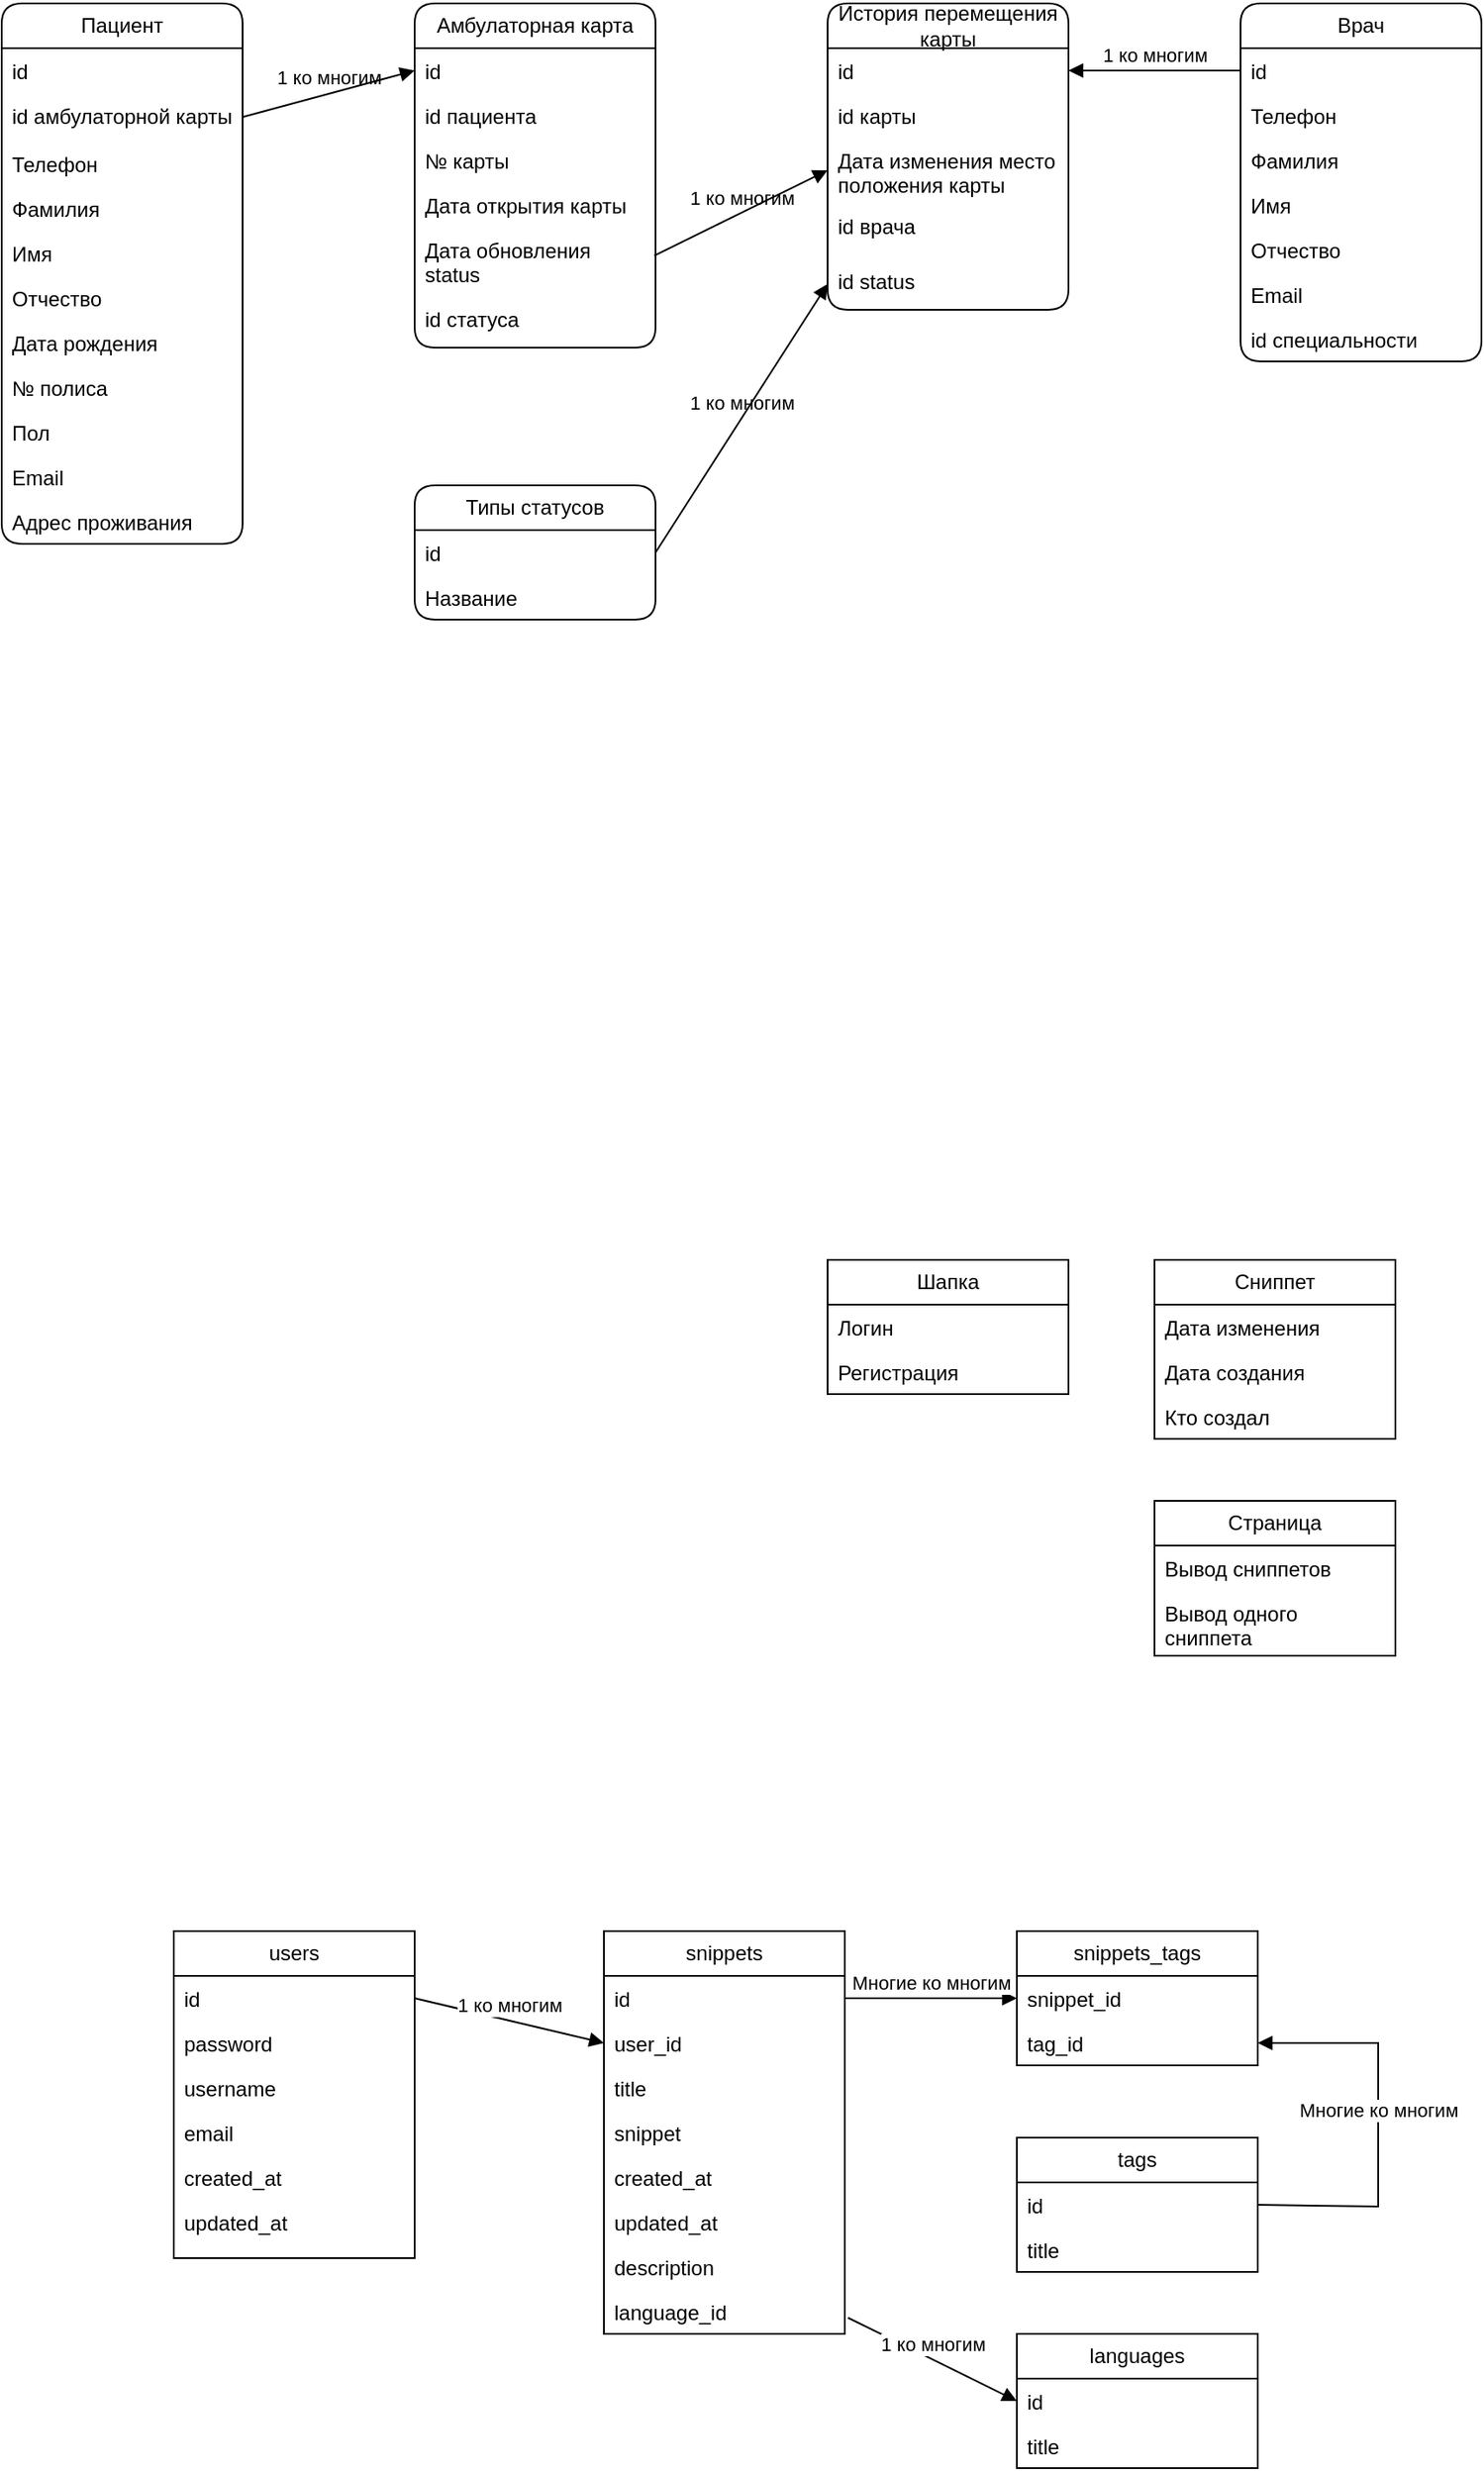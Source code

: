 <mxfile version="24.9.1">
  <diagram name="Страница — 1" id="waPaPkfdU6PS6rmV1b-x">
    <mxGraphModel dx="1674" dy="791" grid="1" gridSize="10" guides="1" tooltips="1" connect="1" arrows="1" fold="1" page="1" pageScale="1" pageWidth="3300" pageHeight="4681" math="0" shadow="0">
      <root>
        <mxCell id="0" />
        <mxCell id="1" parent="0" />
        <mxCell id="JIVqXwNSvzc5C3LUCJRj-1" value="Пациент" style="swimlane;fontStyle=0;childLayout=stackLayout;horizontal=1;startSize=26;fillColor=none;horizontalStack=0;resizeParent=1;resizeParentMax=0;resizeLast=0;collapsible=1;marginBottom=0;whiteSpace=wrap;html=1;rounded=1;labelBackgroundColor=none;" parent="1" vertex="1">
          <mxGeometry x="80" y="40" width="140" height="314" as="geometry">
            <mxRectangle x="80" y="40" width="90" height="30" as="alternateBounds" />
          </mxGeometry>
        </mxCell>
        <mxCell id="JIVqXwNSvzc5C3LUCJRj-2" value="id" style="text;strokeColor=none;fillColor=none;align=left;verticalAlign=top;spacingLeft=4;spacingRight=4;overflow=hidden;rotatable=0;points=[[0,0.5],[1,0.5]];portConstraint=eastwest;whiteSpace=wrap;html=1;rounded=1;labelBackgroundColor=none;" parent="JIVqXwNSvzc5C3LUCJRj-1" vertex="1">
          <mxGeometry y="26" width="140" height="26" as="geometry" />
        </mxCell>
        <mxCell id="JIVqXwNSvzc5C3LUCJRj-9" value="id амбулаторной карты" style="text;strokeColor=none;fillColor=none;align=left;verticalAlign=top;spacingLeft=4;spacingRight=4;overflow=hidden;rotatable=0;points=[[0,0.5],[1,0.5]];portConstraint=eastwest;whiteSpace=wrap;html=1;rounded=1;labelBackgroundColor=none;" parent="JIVqXwNSvzc5C3LUCJRj-1" vertex="1">
          <mxGeometry y="52" width="140" height="28" as="geometry" />
        </mxCell>
        <mxCell id="JIVqXwNSvzc5C3LUCJRj-3" value="Телефон" style="text;strokeColor=none;fillColor=none;align=left;verticalAlign=top;spacingLeft=4;spacingRight=4;overflow=hidden;rotatable=0;points=[[0,0.5],[1,0.5]];portConstraint=eastwest;whiteSpace=wrap;html=1;rounded=1;labelBackgroundColor=none;" parent="JIVqXwNSvzc5C3LUCJRj-1" vertex="1">
          <mxGeometry y="80" width="140" height="26" as="geometry" />
        </mxCell>
        <mxCell id="JIVqXwNSvzc5C3LUCJRj-4" value="Фамилия" style="text;strokeColor=none;fillColor=none;align=left;verticalAlign=top;spacingLeft=4;spacingRight=4;overflow=hidden;rotatable=0;points=[[0,0.5],[1,0.5]];portConstraint=eastwest;whiteSpace=wrap;html=1;rounded=1;labelBackgroundColor=none;" parent="JIVqXwNSvzc5C3LUCJRj-1" vertex="1">
          <mxGeometry y="106" width="140" height="26" as="geometry" />
        </mxCell>
        <mxCell id="JIVqXwNSvzc5C3LUCJRj-6" value="Имя" style="text;strokeColor=none;fillColor=none;align=left;verticalAlign=top;spacingLeft=4;spacingRight=4;overflow=hidden;rotatable=0;points=[[0,0.5],[1,0.5]];portConstraint=eastwest;whiteSpace=wrap;html=1;rounded=1;labelBackgroundColor=none;" parent="JIVqXwNSvzc5C3LUCJRj-1" vertex="1">
          <mxGeometry y="132" width="140" height="26" as="geometry" />
        </mxCell>
        <mxCell id="JIVqXwNSvzc5C3LUCJRj-7" value="Отчество" style="text;strokeColor=none;fillColor=none;align=left;verticalAlign=top;spacingLeft=4;spacingRight=4;overflow=hidden;rotatable=0;points=[[0,0.5],[1,0.5]];portConstraint=eastwest;whiteSpace=wrap;html=1;rounded=1;labelBackgroundColor=none;" parent="JIVqXwNSvzc5C3LUCJRj-1" vertex="1">
          <mxGeometry y="158" width="140" height="26" as="geometry" />
        </mxCell>
        <mxCell id="JIVqXwNSvzc5C3LUCJRj-8" value="Дата рождения" style="text;strokeColor=none;fillColor=none;align=left;verticalAlign=top;spacingLeft=4;spacingRight=4;overflow=hidden;rotatable=0;points=[[0,0.5],[1,0.5]];portConstraint=eastwest;whiteSpace=wrap;html=1;rounded=1;labelBackgroundColor=none;" parent="JIVqXwNSvzc5C3LUCJRj-1" vertex="1">
          <mxGeometry y="184" width="140" height="26" as="geometry" />
        </mxCell>
        <mxCell id="JIVqXwNSvzc5C3LUCJRj-10" value="№ полиса" style="text;strokeColor=none;fillColor=none;align=left;verticalAlign=top;spacingLeft=4;spacingRight=4;overflow=hidden;rotatable=0;points=[[0,0.5],[1,0.5]];portConstraint=eastwest;whiteSpace=wrap;html=1;rounded=1;labelBackgroundColor=none;" parent="JIVqXwNSvzc5C3LUCJRj-1" vertex="1">
          <mxGeometry y="210" width="140" height="26" as="geometry" />
        </mxCell>
        <mxCell id="JIVqXwNSvzc5C3LUCJRj-17" value="Пол" style="text;strokeColor=none;fillColor=none;align=left;verticalAlign=top;spacingLeft=4;spacingRight=4;overflow=hidden;rotatable=0;points=[[0,0.5],[1,0.5]];portConstraint=eastwest;whiteSpace=wrap;html=1;rounded=1;labelBackgroundColor=none;" parent="JIVqXwNSvzc5C3LUCJRj-1" vertex="1">
          <mxGeometry y="236" width="140" height="26" as="geometry" />
        </mxCell>
        <mxCell id="JIVqXwNSvzc5C3LUCJRj-19" value="Email" style="text;strokeColor=none;fillColor=none;align=left;verticalAlign=top;spacingLeft=4;spacingRight=4;overflow=hidden;rotatable=0;points=[[0,0.5],[1,0.5]];portConstraint=eastwest;whiteSpace=wrap;html=1;rounded=1;labelBackgroundColor=none;" parent="JIVqXwNSvzc5C3LUCJRj-1" vertex="1">
          <mxGeometry y="262" width="140" height="26" as="geometry" />
        </mxCell>
        <mxCell id="JIVqXwNSvzc5C3LUCJRj-20" value="Адрес проживания" style="text;strokeColor=none;fillColor=none;align=left;verticalAlign=top;spacingLeft=4;spacingRight=4;overflow=hidden;rotatable=0;points=[[0,0.5],[1,0.5]];portConstraint=eastwest;whiteSpace=wrap;html=1;rounded=1;labelBackgroundColor=none;" parent="JIVqXwNSvzc5C3LUCJRj-1" vertex="1">
          <mxGeometry y="288" width="140" height="26" as="geometry" />
        </mxCell>
        <mxCell id="JIVqXwNSvzc5C3LUCJRj-11" value="Врач" style="swimlane;fontStyle=0;childLayout=stackLayout;horizontal=1;startSize=26;fillColor=none;horizontalStack=0;resizeParent=1;resizeParentMax=0;resizeLast=0;collapsible=1;marginBottom=0;whiteSpace=wrap;html=1;rounded=1;labelBackgroundColor=none;" parent="1" vertex="1">
          <mxGeometry x="800" y="40" width="140" height="208" as="geometry" />
        </mxCell>
        <mxCell id="JIVqXwNSvzc5C3LUCJRj-12" value="id&lt;span style=&quot;white-space: pre;&quot;&gt;&#x9;&lt;/span&gt;" style="text;strokeColor=none;fillColor=none;align=left;verticalAlign=top;spacingLeft=4;spacingRight=4;overflow=hidden;rotatable=0;points=[[0,0.5],[1,0.5]];portConstraint=eastwest;whiteSpace=wrap;html=1;rounded=1;labelBackgroundColor=none;" parent="JIVqXwNSvzc5C3LUCJRj-11" vertex="1">
          <mxGeometry y="26" width="140" height="26" as="geometry" />
        </mxCell>
        <mxCell id="JIVqXwNSvzc5C3LUCJRj-13" value="Телефон" style="text;strokeColor=none;fillColor=none;align=left;verticalAlign=top;spacingLeft=4;spacingRight=4;overflow=hidden;rotatable=0;points=[[0,0.5],[1,0.5]];portConstraint=eastwest;whiteSpace=wrap;html=1;rounded=1;labelBackgroundColor=none;" parent="JIVqXwNSvzc5C3LUCJRj-11" vertex="1">
          <mxGeometry y="52" width="140" height="26" as="geometry" />
        </mxCell>
        <mxCell id="JIVqXwNSvzc5C3LUCJRj-14" value="Фамилия" style="text;strokeColor=none;fillColor=none;align=left;verticalAlign=top;spacingLeft=4;spacingRight=4;overflow=hidden;rotatable=0;points=[[0,0.5],[1,0.5]];portConstraint=eastwest;whiteSpace=wrap;html=1;rounded=1;labelBackgroundColor=none;" parent="JIVqXwNSvzc5C3LUCJRj-11" vertex="1">
          <mxGeometry y="78" width="140" height="26" as="geometry" />
        </mxCell>
        <mxCell id="JIVqXwNSvzc5C3LUCJRj-21" value="Имя" style="text;strokeColor=none;fillColor=none;align=left;verticalAlign=top;spacingLeft=4;spacingRight=4;overflow=hidden;rotatable=0;points=[[0,0.5],[1,0.5]];portConstraint=eastwest;whiteSpace=wrap;html=1;rounded=1;labelBackgroundColor=none;" parent="JIVqXwNSvzc5C3LUCJRj-11" vertex="1">
          <mxGeometry y="104" width="140" height="26" as="geometry" />
        </mxCell>
        <mxCell id="JIVqXwNSvzc5C3LUCJRj-22" value="Отчество" style="text;strokeColor=none;fillColor=none;align=left;verticalAlign=top;spacingLeft=4;spacingRight=4;overflow=hidden;rotatable=0;points=[[0,0.5],[1,0.5]];portConstraint=eastwest;whiteSpace=wrap;html=1;rounded=1;labelBackgroundColor=none;" parent="JIVqXwNSvzc5C3LUCJRj-11" vertex="1">
          <mxGeometry y="130" width="140" height="26" as="geometry" />
        </mxCell>
        <mxCell id="JIVqXwNSvzc5C3LUCJRj-23" value="Email" style="text;strokeColor=none;fillColor=none;align=left;verticalAlign=top;spacingLeft=4;spacingRight=4;overflow=hidden;rotatable=0;points=[[0,0.5],[1,0.5]];portConstraint=eastwest;whiteSpace=wrap;html=1;rounded=1;labelBackgroundColor=none;" parent="JIVqXwNSvzc5C3LUCJRj-11" vertex="1">
          <mxGeometry y="156" width="140" height="26" as="geometry" />
        </mxCell>
        <mxCell id="JIVqXwNSvzc5C3LUCJRj-24" value="id специальности" style="text;strokeColor=none;fillColor=none;align=left;verticalAlign=top;spacingLeft=4;spacingRight=4;overflow=hidden;rotatable=0;points=[[0,0.5],[1,0.5]];portConstraint=eastwest;whiteSpace=wrap;html=1;rounded=1;labelBackgroundColor=none;" parent="JIVqXwNSvzc5C3LUCJRj-11" vertex="1">
          <mxGeometry y="182" width="140" height="26" as="geometry" />
        </mxCell>
        <mxCell id="JIVqXwNSvzc5C3LUCJRj-29" value="Амбулаторная карта" style="swimlane;fontStyle=0;childLayout=stackLayout;horizontal=1;startSize=26;fillColor=none;horizontalStack=0;resizeParent=1;resizeParentMax=0;resizeLast=0;collapsible=1;marginBottom=0;whiteSpace=wrap;html=1;rounded=1;labelBackgroundColor=none;" parent="1" vertex="1">
          <mxGeometry x="320" y="40" width="140" height="200" as="geometry" />
        </mxCell>
        <mxCell id="JIVqXwNSvzc5C3LUCJRj-30" value="id" style="text;strokeColor=none;fillColor=none;align=left;verticalAlign=top;spacingLeft=4;spacingRight=4;overflow=hidden;rotatable=0;points=[[0,0.5],[1,0.5]];portConstraint=eastwest;whiteSpace=wrap;html=1;rounded=1;labelBackgroundColor=none;" parent="JIVqXwNSvzc5C3LUCJRj-29" vertex="1">
          <mxGeometry y="26" width="140" height="26" as="geometry" />
        </mxCell>
        <mxCell id="JIVqXwNSvzc5C3LUCJRj-31" value="id пациента" style="text;strokeColor=none;fillColor=none;align=left;verticalAlign=top;spacingLeft=4;spacingRight=4;overflow=hidden;rotatable=0;points=[[0,0.5],[1,0.5]];portConstraint=eastwest;whiteSpace=wrap;html=1;rounded=1;labelBackgroundColor=none;" parent="JIVqXwNSvzc5C3LUCJRj-29" vertex="1">
          <mxGeometry y="52" width="140" height="26" as="geometry" />
        </mxCell>
        <mxCell id="JIVqXwNSvzc5C3LUCJRj-32" value="№ карты" style="text;strokeColor=none;fillColor=none;align=left;verticalAlign=top;spacingLeft=4;spacingRight=4;overflow=hidden;rotatable=0;points=[[0,0.5],[1,0.5]];portConstraint=eastwest;whiteSpace=wrap;html=1;rounded=1;labelBackgroundColor=none;" parent="JIVqXwNSvzc5C3LUCJRj-29" vertex="1">
          <mxGeometry y="78" width="140" height="26" as="geometry" />
        </mxCell>
        <mxCell id="JIVqXwNSvzc5C3LUCJRj-33" value="Дата открытия карты" style="text;strokeColor=none;fillColor=none;align=left;verticalAlign=top;spacingLeft=4;spacingRight=4;overflow=hidden;rotatable=0;points=[[0,0.5],[1,0.5]];portConstraint=eastwest;whiteSpace=wrap;html=1;rounded=1;labelBackgroundColor=none;" parent="JIVqXwNSvzc5C3LUCJRj-29" vertex="1">
          <mxGeometry y="104" width="140" height="26" as="geometry" />
        </mxCell>
        <mxCell id="JIVqXwNSvzc5C3LUCJRj-35" value="Дата обновления status" style="text;strokeColor=none;fillColor=none;align=left;verticalAlign=top;spacingLeft=4;spacingRight=4;overflow=hidden;rotatable=0;points=[[0,0.5],[1,0.5]];portConstraint=eastwest;whiteSpace=wrap;html=1;rounded=1;labelBackgroundColor=none;" parent="JIVqXwNSvzc5C3LUCJRj-29" vertex="1">
          <mxGeometry y="130" width="140" height="40" as="geometry" />
        </mxCell>
        <mxCell id="JIVqXwNSvzc5C3LUCJRj-52" value="id статуса" style="text;strokeColor=none;fillColor=none;align=left;verticalAlign=top;spacingLeft=4;spacingRight=4;overflow=hidden;rotatable=0;points=[[0,0.5],[1,0.5]];portConstraint=eastwest;whiteSpace=wrap;html=1;rounded=1;labelBackgroundColor=none;" parent="JIVqXwNSvzc5C3LUCJRj-29" vertex="1">
          <mxGeometry y="170" width="140" height="30" as="geometry" />
        </mxCell>
        <mxCell id="JIVqXwNSvzc5C3LUCJRj-36" value="История перемещения карты" style="swimlane;fontStyle=0;childLayout=stackLayout;horizontal=1;startSize=26;fillColor=none;horizontalStack=0;resizeParent=1;resizeParentMax=0;resizeLast=0;collapsible=1;marginBottom=0;whiteSpace=wrap;html=1;rounded=1;labelBackgroundColor=none;swimlaneFillColor=none;gradientColor=none;fontColor=default;" parent="1" vertex="1">
          <mxGeometry x="560" y="40" width="140" height="178" as="geometry" />
        </mxCell>
        <mxCell id="JIVqXwNSvzc5C3LUCJRj-37" value="id" style="text;strokeColor=none;fillColor=none;align=left;verticalAlign=top;spacingLeft=4;spacingRight=4;overflow=hidden;rotatable=0;points=[[0,0.5],[1,0.5]];portConstraint=eastwest;whiteSpace=wrap;html=1;rounded=1;labelBackgroundColor=none;fontColor=default;" parent="JIVqXwNSvzc5C3LUCJRj-36" vertex="1">
          <mxGeometry y="26" width="140" height="26" as="geometry" />
        </mxCell>
        <mxCell id="JIVqXwNSvzc5C3LUCJRj-38" value="id карты" style="text;strokeColor=none;fillColor=none;align=left;verticalAlign=top;spacingLeft=4;spacingRight=4;overflow=hidden;rotatable=0;points=[[0,0.5],[1,0.5]];portConstraint=eastwest;whiteSpace=wrap;html=1;rounded=1;labelBackgroundColor=none;labelBorderColor=none;fontColor=default;" parent="JIVqXwNSvzc5C3LUCJRj-36" vertex="1">
          <mxGeometry y="52" width="140" height="26" as="geometry" />
        </mxCell>
        <mxCell id="JIVqXwNSvzc5C3LUCJRj-53" value="Дата изменения место положения карты" style="text;strokeColor=none;fillColor=none;align=left;verticalAlign=top;spacingLeft=4;spacingRight=4;overflow=hidden;rotatable=0;points=[[0,0.5],[1,0.5]];portConstraint=eastwest;whiteSpace=wrap;html=1;rounded=1;labelBackgroundColor=none;fontColor=default;" parent="JIVqXwNSvzc5C3LUCJRj-36" vertex="1">
          <mxGeometry y="78" width="140" height="38" as="geometry" />
        </mxCell>
        <mxCell id="JIVqXwNSvzc5C3LUCJRj-39" value="id врача" style="text;strokeColor=none;fillColor=none;align=left;verticalAlign=top;spacingLeft=4;spacingRight=4;overflow=hidden;rotatable=0;points=[[0,0.5],[1,0.5]];portConstraint=eastwest;whiteSpace=wrap;html=1;rounded=1;labelBackgroundColor=none;fontColor=default;" parent="JIVqXwNSvzc5C3LUCJRj-36" vertex="1">
          <mxGeometry y="116" width="140" height="32" as="geometry" />
        </mxCell>
        <mxCell id="JIVqXwNSvzc5C3LUCJRj-42" value="id status" style="text;strokeColor=none;fillColor=none;align=left;verticalAlign=top;spacingLeft=4;spacingRight=4;overflow=hidden;rotatable=0;points=[[0,0.5],[1,0.5]];portConstraint=eastwest;whiteSpace=wrap;html=1;rounded=1;labelBackgroundColor=none;fontColor=default;" parent="JIVqXwNSvzc5C3LUCJRj-36" vertex="1">
          <mxGeometry y="148" width="140" height="30" as="geometry" />
        </mxCell>
        <mxCell id="JIVqXwNSvzc5C3LUCJRj-44" value="Типы статусов" style="swimlane;fontStyle=0;childLayout=stackLayout;horizontal=1;startSize=26;fillColor=none;horizontalStack=0;resizeParent=1;resizeParentMax=0;resizeLast=0;collapsible=1;marginBottom=0;whiteSpace=wrap;html=1;rounded=1;labelBackgroundColor=none;" parent="1" vertex="1">
          <mxGeometry x="320" y="320" width="140" height="78" as="geometry" />
        </mxCell>
        <mxCell id="JIVqXwNSvzc5C3LUCJRj-45" value="id" style="text;strokeColor=none;fillColor=none;align=left;verticalAlign=top;spacingLeft=4;spacingRight=4;overflow=hidden;rotatable=0;points=[[0,0.5],[1,0.5]];portConstraint=eastwest;whiteSpace=wrap;html=1;rounded=1;labelBackgroundColor=none;" parent="JIVqXwNSvzc5C3LUCJRj-44" vertex="1">
          <mxGeometry y="26" width="140" height="26" as="geometry" />
        </mxCell>
        <mxCell id="JIVqXwNSvzc5C3LUCJRj-46" value="Название" style="text;strokeColor=none;fillColor=none;align=left;verticalAlign=top;spacingLeft=4;spacingRight=4;overflow=hidden;rotatable=0;points=[[0,0.5],[1,0.5]];portConstraint=eastwest;whiteSpace=wrap;html=1;rounded=1;labelBackgroundColor=none;" parent="JIVqXwNSvzc5C3LUCJRj-44" vertex="1">
          <mxGeometry y="52" width="140" height="26" as="geometry" />
        </mxCell>
        <mxCell id="JIVqXwNSvzc5C3LUCJRj-61" value="1 ко многим" style="html=1;verticalAlign=bottom;endArrow=block;curved=0;rounded=1;exitX=1;exitY=0.5;exitDx=0;exitDy=0;entryX=0;entryY=0.5;entryDx=0;entryDy=0;labelBackgroundColor=none;fontColor=default;" parent="1" source="JIVqXwNSvzc5C3LUCJRj-9" target="JIVqXwNSvzc5C3LUCJRj-30" edge="1">
          <mxGeometry width="80" relative="1" as="geometry">
            <mxPoint x="200" y="120" as="sourcePoint" />
            <mxPoint x="280" y="120" as="targetPoint" />
          </mxGeometry>
        </mxCell>
        <mxCell id="JIVqXwNSvzc5C3LUCJRj-62" value="1 ко многим" style="html=1;verticalAlign=bottom;endArrow=block;curved=0;rounded=1;exitX=0;exitY=0.5;exitDx=0;exitDy=0;entryX=1;entryY=0.5;entryDx=0;entryDy=0;labelBackgroundColor=none;fontColor=default;" parent="1" source="JIVqXwNSvzc5C3LUCJRj-12" target="JIVqXwNSvzc5C3LUCJRj-37" edge="1">
          <mxGeometry x="-0.001" width="80" relative="1" as="geometry">
            <mxPoint x="530" y="380" as="sourcePoint" />
            <mxPoint x="610" y="380" as="targetPoint" />
            <mxPoint as="offset" />
          </mxGeometry>
        </mxCell>
        <mxCell id="JIVqXwNSvzc5C3LUCJRj-65" value="1 ко многим" style="html=1;verticalAlign=bottom;endArrow=block;curved=0;rounded=1;exitX=1;exitY=0.5;exitDx=0;exitDy=0;entryX=0;entryY=0.5;entryDx=0;entryDy=0;labelBackgroundColor=none;fontColor=default;" parent="1" source="JIVqXwNSvzc5C3LUCJRj-45" target="JIVqXwNSvzc5C3LUCJRj-42" edge="1">
          <mxGeometry width="80" relative="1" as="geometry">
            <mxPoint x="190" y="438.66" as="sourcePoint" />
            <mxPoint x="270" y="438.66" as="targetPoint" />
          </mxGeometry>
        </mxCell>
        <mxCell id="JIVqXwNSvzc5C3LUCJRj-67" value="1 ко многим" style="html=1;verticalAlign=bottom;endArrow=block;curved=0;rounded=1;exitX=0.995;exitY=0.412;exitDx=0;exitDy=0;exitPerimeter=0;entryX=0;entryY=0.5;entryDx=0;entryDy=0;labelBackgroundColor=none;fontColor=default;" parent="1" source="JIVqXwNSvzc5C3LUCJRj-35" target="JIVqXwNSvzc5C3LUCJRj-53" edge="1">
          <mxGeometry width="80" relative="1" as="geometry">
            <mxPoint x="480" y="270" as="sourcePoint" />
            <mxPoint x="560" y="270" as="targetPoint" />
          </mxGeometry>
        </mxCell>
        <mxCell id="GSWa2fqJJvSCjEBq4Elo-9" value="Страница" style="swimlane;fontStyle=0;childLayout=stackLayout;horizontal=1;startSize=26;fillColor=none;horizontalStack=0;resizeParent=1;resizeParentMax=0;resizeLast=0;collapsible=1;marginBottom=0;whiteSpace=wrap;html=1;" parent="1" vertex="1">
          <mxGeometry x="750" y="910" width="140" height="90" as="geometry" />
        </mxCell>
        <mxCell id="GSWa2fqJJvSCjEBq4Elo-25" value="Вывод сниппетов" style="text;strokeColor=none;fillColor=none;align=left;verticalAlign=top;spacingLeft=4;spacingRight=4;overflow=hidden;rotatable=0;points=[[0,0.5],[1,0.5]];portConstraint=eastwest;whiteSpace=wrap;html=1;" parent="GSWa2fqJJvSCjEBq4Elo-9" vertex="1">
          <mxGeometry y="26" width="140" height="26" as="geometry" />
        </mxCell>
        <mxCell id="GSWa2fqJJvSCjEBq4Elo-26" value="Вывод одного сниппета" style="text;strokeColor=none;fillColor=none;align=left;verticalAlign=top;spacingLeft=4;spacingRight=4;overflow=hidden;rotatable=0;points=[[0,0.5],[1,0.5]];portConstraint=eastwest;whiteSpace=wrap;html=1;" parent="GSWa2fqJJvSCjEBq4Elo-9" vertex="1">
          <mxGeometry y="52" width="140" height="38" as="geometry" />
        </mxCell>
        <mxCell id="GSWa2fqJJvSCjEBq4Elo-13" value="Шапка" style="swimlane;fontStyle=0;childLayout=stackLayout;horizontal=1;startSize=26;fillColor=none;horizontalStack=0;resizeParent=1;resizeParentMax=0;resizeLast=0;collapsible=1;marginBottom=0;whiteSpace=wrap;html=1;" parent="1" vertex="1">
          <mxGeometry x="560" y="770" width="140" height="78" as="geometry" />
        </mxCell>
        <mxCell id="GSWa2fqJJvSCjEBq4Elo-31" value="Логин" style="text;strokeColor=none;fillColor=none;align=left;verticalAlign=top;spacingLeft=4;spacingRight=4;overflow=hidden;rotatable=0;points=[[0,0.5],[1,0.5]];portConstraint=eastwest;whiteSpace=wrap;html=1;" parent="GSWa2fqJJvSCjEBq4Elo-13" vertex="1">
          <mxGeometry y="26" width="140" height="26" as="geometry" />
        </mxCell>
        <mxCell id="GSWa2fqJJvSCjEBq4Elo-32" value="Регистрация" style="text;strokeColor=none;fillColor=none;align=left;verticalAlign=top;spacingLeft=4;spacingRight=4;overflow=hidden;rotatable=0;points=[[0,0.5],[1,0.5]];portConstraint=eastwest;whiteSpace=wrap;html=1;" parent="GSWa2fqJJvSCjEBq4Elo-13" vertex="1">
          <mxGeometry y="52" width="140" height="26" as="geometry" />
        </mxCell>
        <mxCell id="GSWa2fqJJvSCjEBq4Elo-17" value="Сниппет" style="swimlane;fontStyle=0;childLayout=stackLayout;horizontal=1;startSize=26;fillColor=none;horizontalStack=0;resizeParent=1;resizeParentMax=0;resizeLast=0;collapsible=1;marginBottom=0;whiteSpace=wrap;html=1;" parent="1" vertex="1">
          <mxGeometry x="750" y="770" width="140" height="104" as="geometry" />
        </mxCell>
        <mxCell id="GSWa2fqJJvSCjEBq4Elo-30" value="Дата изменения" style="text;strokeColor=none;fillColor=none;align=left;verticalAlign=top;spacingLeft=4;spacingRight=4;overflow=hidden;rotatable=0;points=[[0,0.5],[1,0.5]];portConstraint=eastwest;whiteSpace=wrap;html=1;" parent="GSWa2fqJJvSCjEBq4Elo-17" vertex="1">
          <mxGeometry y="26" width="140" height="26" as="geometry" />
        </mxCell>
        <mxCell id="GSWa2fqJJvSCjEBq4Elo-29" value="Дата создания" style="text;strokeColor=none;fillColor=none;align=left;verticalAlign=top;spacingLeft=4;spacingRight=4;overflow=hidden;rotatable=0;points=[[0,0.5],[1,0.5]];portConstraint=eastwest;whiteSpace=wrap;html=1;" parent="GSWa2fqJJvSCjEBq4Elo-17" vertex="1">
          <mxGeometry y="52" width="140" height="26" as="geometry" />
        </mxCell>
        <mxCell id="GSWa2fqJJvSCjEBq4Elo-28" value="Кто создал" style="text;strokeColor=none;fillColor=none;align=left;verticalAlign=top;spacingLeft=4;spacingRight=4;overflow=hidden;rotatable=0;points=[[0,0.5],[1,0.5]];portConstraint=eastwest;whiteSpace=wrap;html=1;" parent="GSWa2fqJJvSCjEBq4Elo-17" vertex="1">
          <mxGeometry y="78" width="140" height="26" as="geometry" />
        </mxCell>
        <mxCell id="TsJ-qLtoMWzFmja2bX6s-17" value="snippets" style="swimlane;fontStyle=0;childLayout=stackLayout;horizontal=1;startSize=26;fillColor=none;horizontalStack=0;resizeParent=1;resizeParentMax=0;resizeLast=0;collapsible=1;marginBottom=0;whiteSpace=wrap;html=1;" parent="1" vertex="1">
          <mxGeometry x="430" y="1160" width="140" height="234" as="geometry" />
        </mxCell>
        <mxCell id="TsJ-qLtoMWzFmja2bX6s-18" value="id&amp;nbsp;" style="text;strokeColor=none;fillColor=none;align=left;verticalAlign=top;spacingLeft=4;spacingRight=4;overflow=hidden;rotatable=0;points=[[0,0.5],[1,0.5]];portConstraint=eastwest;whiteSpace=wrap;html=1;" parent="TsJ-qLtoMWzFmja2bX6s-17" vertex="1">
          <mxGeometry y="26" width="140" height="26" as="geometry" />
        </mxCell>
        <mxCell id="TsJ-qLtoMWzFmja2bX6s-25" value="user_id" style="text;strokeColor=none;fillColor=none;align=left;verticalAlign=top;spacingLeft=4;spacingRight=4;overflow=hidden;rotatable=0;points=[[0,0.5],[1,0.5]];portConstraint=eastwest;whiteSpace=wrap;html=1;" parent="TsJ-qLtoMWzFmja2bX6s-17" vertex="1">
          <mxGeometry y="52" width="140" height="26" as="geometry" />
        </mxCell>
        <mxCell id="TsJ-qLtoMWzFmja2bX6s-43" value="title" style="text;strokeColor=none;fillColor=none;align=left;verticalAlign=top;spacingLeft=4;spacingRight=4;overflow=hidden;rotatable=0;points=[[0,0.5],[1,0.5]];portConstraint=eastwest;whiteSpace=wrap;html=1;" parent="TsJ-qLtoMWzFmja2bX6s-17" vertex="1">
          <mxGeometry y="78" width="140" height="26" as="geometry" />
        </mxCell>
        <mxCell id="TsJ-qLtoMWzFmja2bX6s-42" value="snippet" style="text;strokeColor=none;fillColor=none;align=left;verticalAlign=top;spacingLeft=4;spacingRight=4;overflow=hidden;rotatable=0;points=[[0,0.5],[1,0.5]];portConstraint=eastwest;whiteSpace=wrap;html=1;" parent="TsJ-qLtoMWzFmja2bX6s-17" vertex="1">
          <mxGeometry y="104" width="140" height="26" as="geometry" />
        </mxCell>
        <mxCell id="TsJ-qLtoMWzFmja2bX6s-19" value="created_at" style="text;strokeColor=none;fillColor=none;align=left;verticalAlign=top;spacingLeft=4;spacingRight=4;overflow=hidden;rotatable=0;points=[[0,0.5],[1,0.5]];portConstraint=eastwest;whiteSpace=wrap;html=1;" parent="TsJ-qLtoMWzFmja2bX6s-17" vertex="1">
          <mxGeometry y="130" width="140" height="26" as="geometry" />
        </mxCell>
        <mxCell id="TsJ-qLtoMWzFmja2bX6s-20" value="updated_at" style="text;strokeColor=none;fillColor=none;align=left;verticalAlign=top;spacingLeft=4;spacingRight=4;overflow=hidden;rotatable=0;points=[[0,0.5],[1,0.5]];portConstraint=eastwest;whiteSpace=wrap;html=1;" parent="TsJ-qLtoMWzFmja2bX6s-17" vertex="1">
          <mxGeometry y="156" width="140" height="26" as="geometry" />
        </mxCell>
        <mxCell id="TsJ-qLtoMWzFmja2bX6s-44" value="description" style="text;strokeColor=none;fillColor=none;align=left;verticalAlign=top;spacingLeft=4;spacingRight=4;overflow=hidden;rotatable=0;points=[[0,0.5],[1,0.5]];portConstraint=eastwest;whiteSpace=wrap;html=1;" parent="TsJ-qLtoMWzFmja2bX6s-17" vertex="1">
          <mxGeometry y="182" width="140" height="26" as="geometry" />
        </mxCell>
        <mxCell id="TsJ-qLtoMWzFmja2bX6s-36" value="language_id" style="text;strokeColor=none;fillColor=none;align=left;verticalAlign=top;spacingLeft=4;spacingRight=4;overflow=hidden;rotatable=0;points=[[0,0.5],[1,0.5]];portConstraint=eastwest;whiteSpace=wrap;html=1;" parent="TsJ-qLtoMWzFmja2bX6s-17" vertex="1">
          <mxGeometry y="208" width="140" height="26" as="geometry" />
        </mxCell>
        <mxCell id="TsJ-qLtoMWzFmja2bX6s-21" value="users" style="swimlane;fontStyle=0;childLayout=stackLayout;horizontal=1;startSize=26;fillColor=none;horizontalStack=0;resizeParent=1;resizeParentMax=0;resizeLast=0;collapsible=1;marginBottom=0;whiteSpace=wrap;html=1;" parent="1" vertex="1">
          <mxGeometry x="180" y="1160" width="140" height="190" as="geometry" />
        </mxCell>
        <mxCell id="TsJ-qLtoMWzFmja2bX6s-22" value="id" style="text;strokeColor=none;fillColor=none;align=left;verticalAlign=top;spacingLeft=4;spacingRight=4;overflow=hidden;rotatable=0;points=[[0,0.5],[1,0.5]];portConstraint=eastwest;whiteSpace=wrap;html=1;" parent="TsJ-qLtoMWzFmja2bX6s-21" vertex="1">
          <mxGeometry y="26" width="140" height="26" as="geometry" />
        </mxCell>
        <mxCell id="TsJ-qLtoMWzFmja2bX6s-23" value="password" style="text;strokeColor=none;fillColor=none;align=left;verticalAlign=top;spacingLeft=4;spacingRight=4;overflow=hidden;rotatable=0;points=[[0,0.5],[1,0.5]];portConstraint=eastwest;whiteSpace=wrap;html=1;container=1;" parent="TsJ-qLtoMWzFmja2bX6s-21" vertex="1">
          <mxGeometry y="52" width="140" height="26" as="geometry" />
        </mxCell>
        <mxCell id="TsJ-qLtoMWzFmja2bX6s-24" value="username" style="text;strokeColor=none;fillColor=none;align=left;verticalAlign=top;spacingLeft=4;spacingRight=4;overflow=hidden;rotatable=0;points=[[0,0.5],[1,0.5]];portConstraint=eastwest;whiteSpace=wrap;html=1;" parent="TsJ-qLtoMWzFmja2bX6s-21" vertex="1">
          <mxGeometry y="78" width="140" height="26" as="geometry" />
        </mxCell>
        <mxCell id="TsJ-qLtoMWzFmja2bX6s-28" value="email" style="text;strokeColor=none;fillColor=none;align=left;verticalAlign=top;spacingLeft=4;spacingRight=4;overflow=hidden;rotatable=0;points=[[0,0.5],[1,0.5]];portConstraint=eastwest;whiteSpace=wrap;html=1;container=1;" parent="TsJ-qLtoMWzFmja2bX6s-21" vertex="1">
          <mxGeometry y="104" width="140" height="26" as="geometry">
            <mxRectangle y="104" width="140" height="26" as="alternateBounds" />
          </mxGeometry>
        </mxCell>
        <mxCell id="TsJ-qLtoMWzFmja2bX6s-29" value="created_at" style="text;strokeColor=none;fillColor=none;align=left;verticalAlign=top;spacingLeft=4;spacingRight=4;overflow=hidden;rotatable=0;points=[[0,0.5],[1,0.5]];portConstraint=eastwest;whiteSpace=wrap;html=1;container=1;" parent="TsJ-qLtoMWzFmja2bX6s-21" vertex="1">
          <mxGeometry y="130" width="140" height="26" as="geometry">
            <mxRectangle y="130" width="140" height="30" as="alternateBounds" />
          </mxGeometry>
        </mxCell>
        <mxCell id="TsJ-qLtoMWzFmja2bX6s-31" value="updated_at" style="text;strokeColor=none;fillColor=none;align=left;verticalAlign=top;spacingLeft=4;spacingRight=4;overflow=hidden;rotatable=0;points=[[0,0.5],[1,0.5]];portConstraint=eastwest;whiteSpace=wrap;html=1;container=1;" parent="TsJ-qLtoMWzFmja2bX6s-21" vertex="1">
          <mxGeometry y="156" width="140" height="34" as="geometry" />
        </mxCell>
        <mxCell id="TsJ-qLtoMWzFmja2bX6s-32" value="tags" style="swimlane;fontStyle=0;childLayout=stackLayout;horizontal=1;startSize=26;fillColor=none;horizontalStack=0;resizeParent=1;resizeParentMax=0;resizeLast=0;collapsible=1;marginBottom=0;whiteSpace=wrap;html=1;" parent="1" vertex="1">
          <mxGeometry x="670" y="1280" width="140" height="78" as="geometry" />
        </mxCell>
        <mxCell id="TsJ-qLtoMWzFmja2bX6s-33" value="id" style="text;strokeColor=none;fillColor=none;align=left;verticalAlign=top;spacingLeft=4;spacingRight=4;overflow=hidden;rotatable=0;points=[[0,0.5],[1,0.5]];portConstraint=eastwest;whiteSpace=wrap;html=1;" parent="TsJ-qLtoMWzFmja2bX6s-32" vertex="1">
          <mxGeometry y="26" width="140" height="26" as="geometry" />
        </mxCell>
        <mxCell id="TsJ-qLtoMWzFmja2bX6s-35" value="title" style="text;strokeColor=none;fillColor=none;align=left;verticalAlign=top;spacingLeft=4;spacingRight=4;overflow=hidden;rotatable=0;points=[[0,0.5],[1,0.5]];portConstraint=eastwest;whiteSpace=wrap;html=1;" parent="TsJ-qLtoMWzFmja2bX6s-32" vertex="1">
          <mxGeometry y="52" width="140" height="26" as="geometry" />
        </mxCell>
        <mxCell id="TsJ-qLtoMWzFmja2bX6s-37" value="languages" style="swimlane;fontStyle=0;childLayout=stackLayout;horizontal=1;startSize=26;fillColor=none;horizontalStack=0;resizeParent=1;resizeParentMax=0;resizeLast=0;collapsible=1;marginBottom=0;whiteSpace=wrap;html=1;" parent="1" vertex="1">
          <mxGeometry x="670" y="1394" width="140" height="78" as="geometry" />
        </mxCell>
        <mxCell id="TsJ-qLtoMWzFmja2bX6s-38" value="id" style="text;strokeColor=none;fillColor=none;align=left;verticalAlign=top;spacingLeft=4;spacingRight=4;overflow=hidden;rotatable=0;points=[[0,0.5],[1,0.5]];portConstraint=eastwest;whiteSpace=wrap;html=1;" parent="TsJ-qLtoMWzFmja2bX6s-37" vertex="1">
          <mxGeometry y="26" width="140" height="26" as="geometry" />
        </mxCell>
        <mxCell id="TsJ-qLtoMWzFmja2bX6s-39" value="title" style="text;strokeColor=none;fillColor=none;align=left;verticalAlign=top;spacingLeft=4;spacingRight=4;overflow=hidden;rotatable=0;points=[[0,0.5],[1,0.5]];portConstraint=eastwest;whiteSpace=wrap;html=1;" parent="TsJ-qLtoMWzFmja2bX6s-37" vertex="1">
          <mxGeometry y="52" width="140" height="26" as="geometry" />
        </mxCell>
        <mxCell id="TsJ-qLtoMWzFmja2bX6s-45" value="snippets_tags" style="swimlane;fontStyle=0;childLayout=stackLayout;horizontal=1;startSize=26;fillColor=none;horizontalStack=0;resizeParent=1;resizeParentMax=0;resizeLast=0;collapsible=1;marginBottom=0;whiteSpace=wrap;html=1;" parent="1" vertex="1">
          <mxGeometry x="670" y="1160" width="140" height="78" as="geometry" />
        </mxCell>
        <mxCell id="TsJ-qLtoMWzFmja2bX6s-47" value="snippet_id" style="text;strokeColor=none;fillColor=none;align=left;verticalAlign=top;spacingLeft=4;spacingRight=4;overflow=hidden;rotatable=0;points=[[0,0.5],[1,0.5]];portConstraint=eastwest;whiteSpace=wrap;html=1;" parent="TsJ-qLtoMWzFmja2bX6s-45" vertex="1">
          <mxGeometry y="26" width="140" height="26" as="geometry" />
        </mxCell>
        <mxCell id="TsJ-qLtoMWzFmja2bX6s-48" value="tag_id" style="text;strokeColor=none;fillColor=none;align=left;verticalAlign=top;spacingLeft=4;spacingRight=4;overflow=hidden;rotatable=0;points=[[0,0.5],[1,0.5]];portConstraint=eastwest;whiteSpace=wrap;html=1;" parent="TsJ-qLtoMWzFmja2bX6s-45" vertex="1">
          <mxGeometry y="52" width="140" height="26" as="geometry" />
        </mxCell>
        <mxCell id="TsJ-qLtoMWzFmja2bX6s-53" value="Многие ко многим" style="html=1;verticalAlign=bottom;endArrow=block;curved=0;rounded=0;exitX=1;exitY=0.5;exitDx=0;exitDy=0;entryX=0;entryY=0.5;entryDx=0;entryDy=0;" parent="1" source="TsJ-qLtoMWzFmja2bX6s-18" target="TsJ-qLtoMWzFmja2bX6s-47" edge="1">
          <mxGeometry width="80" relative="1" as="geometry">
            <mxPoint x="570" y="1470" as="sourcePoint" />
            <mxPoint x="650" y="1470" as="targetPoint" />
          </mxGeometry>
        </mxCell>
        <mxCell id="TsJ-qLtoMWzFmja2bX6s-55" value="1 ко многим" style="html=1;verticalAlign=bottom;endArrow=block;curved=0;rounded=0;exitX=1.013;exitY=0.639;exitDx=0;exitDy=0;exitPerimeter=0;entryX=0;entryY=0.5;entryDx=0;entryDy=0;" parent="1" source="TsJ-qLtoMWzFmja2bX6s-36" target="TsJ-qLtoMWzFmja2bX6s-38" edge="1">
          <mxGeometry x="-0.002" width="80" relative="1" as="geometry">
            <mxPoint x="600" y="1370" as="sourcePoint" />
            <mxPoint x="680" y="1370" as="targetPoint" />
            <mxPoint as="offset" />
          </mxGeometry>
        </mxCell>
        <mxCell id="TsJ-qLtoMWzFmja2bX6s-56" value="1 ко многим" style="html=1;verticalAlign=bottom;endArrow=block;curved=0;rounded=0;exitX=1;exitY=0.5;exitDx=0;exitDy=0;entryX=0;entryY=0.5;entryDx=0;entryDy=0;" parent="1" source="TsJ-qLtoMWzFmja2bX6s-22" target="TsJ-qLtoMWzFmja2bX6s-25" edge="1">
          <mxGeometry width="80" relative="1" as="geometry">
            <mxPoint x="300" y="1430" as="sourcePoint" />
            <mxPoint x="380" y="1430" as="targetPoint" />
          </mxGeometry>
        </mxCell>
        <mxCell id="TsJ-qLtoMWzFmja2bX6s-58" value="Многие ко многим" style="html=1;verticalAlign=bottom;endArrow=block;curved=0;rounded=0;exitX=1;exitY=0.5;exitDx=0;exitDy=0;entryX=1;entryY=0.5;entryDx=0;entryDy=0;" parent="1" source="TsJ-qLtoMWzFmja2bX6s-33" target="TsJ-qLtoMWzFmja2bX6s-48" edge="1">
          <mxGeometry x="-0.002" width="80" relative="1" as="geometry">
            <mxPoint x="870" y="1360" as="sourcePoint" />
            <mxPoint x="930" y="1240" as="targetPoint" />
            <Array as="points">
              <mxPoint x="880" y="1320" />
              <mxPoint x="880" y="1225" />
            </Array>
            <mxPoint as="offset" />
          </mxGeometry>
        </mxCell>
      </root>
    </mxGraphModel>
  </diagram>
</mxfile>
